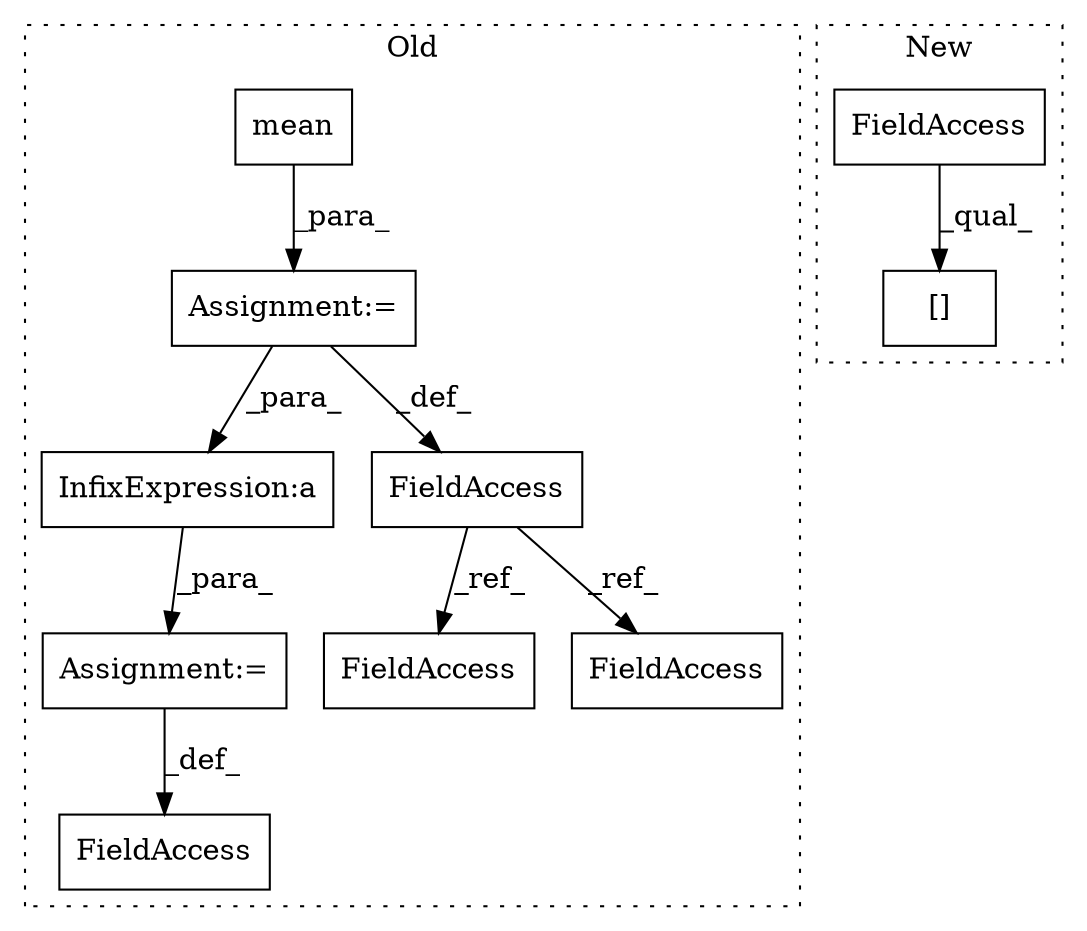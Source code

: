 digraph G {
subgraph cluster0 {
1 [label="mean" a="32" s="5138" l="6" shape="box"];
3 [label="Assignment:=" a="7" s="5165" l="1" shape="box"];
5 [label="InfixExpression:a" a="27" s="5199" l="3" shape="box"];
6 [label="FieldAccess" a="22" s="5061" l="14" shape="box"];
7 [label="FieldAccess" a="22" s="5159" l="6" shape="box"];
8 [label="FieldAccess" a="22" s="5504" l="14" shape="box"];
9 [label="FieldAccess" a="22" s="5184" l="14" shape="box"];
10 [label="Assignment:=" a="7" s="5075" l="1" shape="box"];
label = "Old";
style="dotted";
}
subgraph cluster1 {
2 [label="[]" a="2" s="2290,2323" l="32,1" shape="box"];
4 [label="FieldAccess" a="22" s="2290" l="31" shape="box"];
label = "New";
style="dotted";
}
1 -> 10 [label="_para_"];
3 -> 7 [label="_def_"];
4 -> 2 [label="_qual_"];
5 -> 3 [label="_para_"];
6 -> 9 [label="_ref_"];
6 -> 8 [label="_ref_"];
10 -> 6 [label="_def_"];
10 -> 5 [label="_para_"];
}